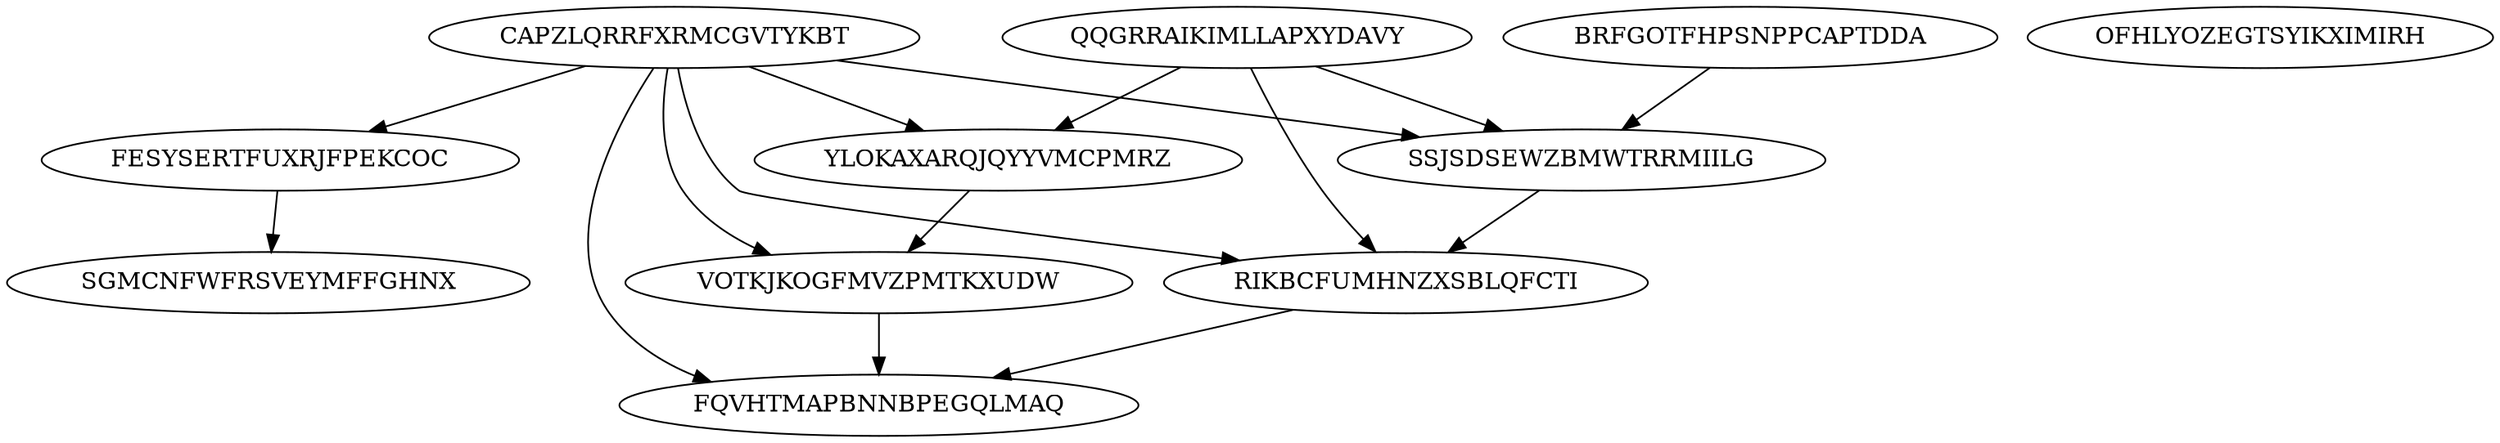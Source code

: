 digraph "N11M15" {
	QQGRRAIKIMLLAPXYDAVY			[Weight=17, Start=0, Processor=1];
	BRFGOTFHPSNPPCAPTDDA			[Weight=18, Start=17, Processor=1];
	CAPZLQRRFXRMCGVTYKBT			[Weight=20, Start=0, Processor=2];
	FESYSERTFUXRJFPEKCOC			[Weight=10, Start=35, Processor=1];
	YLOKAXARQJQYYVMCPMRZ			[Weight=16, Start=27, Processor=2];
	OFHLYOZEGTSYIKXIMIRH			[Weight=15, Start=56, Processor=2];
	SSJSDSEWZBMWTRRMIILG			[Weight=16, Start=45, Processor=1];
	SGMCNFWFRSVEYMFFGHNX			[Weight=10, Start=71, Processor=2];
	RIKBCFUMHNZXSBLQFCTI			[Weight=11, Start=61, Processor=1];
	VOTKJKOGFMVZPMTKXUDW			[Weight=13, Start=43, Processor=2];
	FQVHTMAPBNNBPEGQLMAQ			[Weight=11, Start=76, Processor=1];
	QQGRRAIKIMLLAPXYDAVY -> RIKBCFUMHNZXSBLQFCTI		[Weight=11];
	QQGRRAIKIMLLAPXYDAVY -> YLOKAXARQJQYYVMCPMRZ		[Weight=10];
	FESYSERTFUXRJFPEKCOC -> SGMCNFWFRSVEYMFFGHNX		[Weight=15];
	BRFGOTFHPSNPPCAPTDDA -> SSJSDSEWZBMWTRRMIILG		[Weight=16];
	YLOKAXARQJQYYVMCPMRZ -> VOTKJKOGFMVZPMTKXUDW		[Weight=11];
	CAPZLQRRFXRMCGVTYKBT -> FESYSERTFUXRJFPEKCOC		[Weight=15];
	CAPZLQRRFXRMCGVTYKBT -> SSJSDSEWZBMWTRRMIILG		[Weight=20];
	SSJSDSEWZBMWTRRMIILG -> RIKBCFUMHNZXSBLQFCTI		[Weight=12];
	CAPZLQRRFXRMCGVTYKBT -> RIKBCFUMHNZXSBLQFCTI		[Weight=14];
	CAPZLQRRFXRMCGVTYKBT -> YLOKAXARQJQYYVMCPMRZ		[Weight=18];
	QQGRRAIKIMLLAPXYDAVY -> SSJSDSEWZBMWTRRMIILG		[Weight=17];
	CAPZLQRRFXRMCGVTYKBT -> VOTKJKOGFMVZPMTKXUDW		[Weight=12];
	VOTKJKOGFMVZPMTKXUDW -> FQVHTMAPBNNBPEGQLMAQ		[Weight=20];
	CAPZLQRRFXRMCGVTYKBT -> FQVHTMAPBNNBPEGQLMAQ		[Weight=15];
	RIKBCFUMHNZXSBLQFCTI -> FQVHTMAPBNNBPEGQLMAQ		[Weight=20];
}
